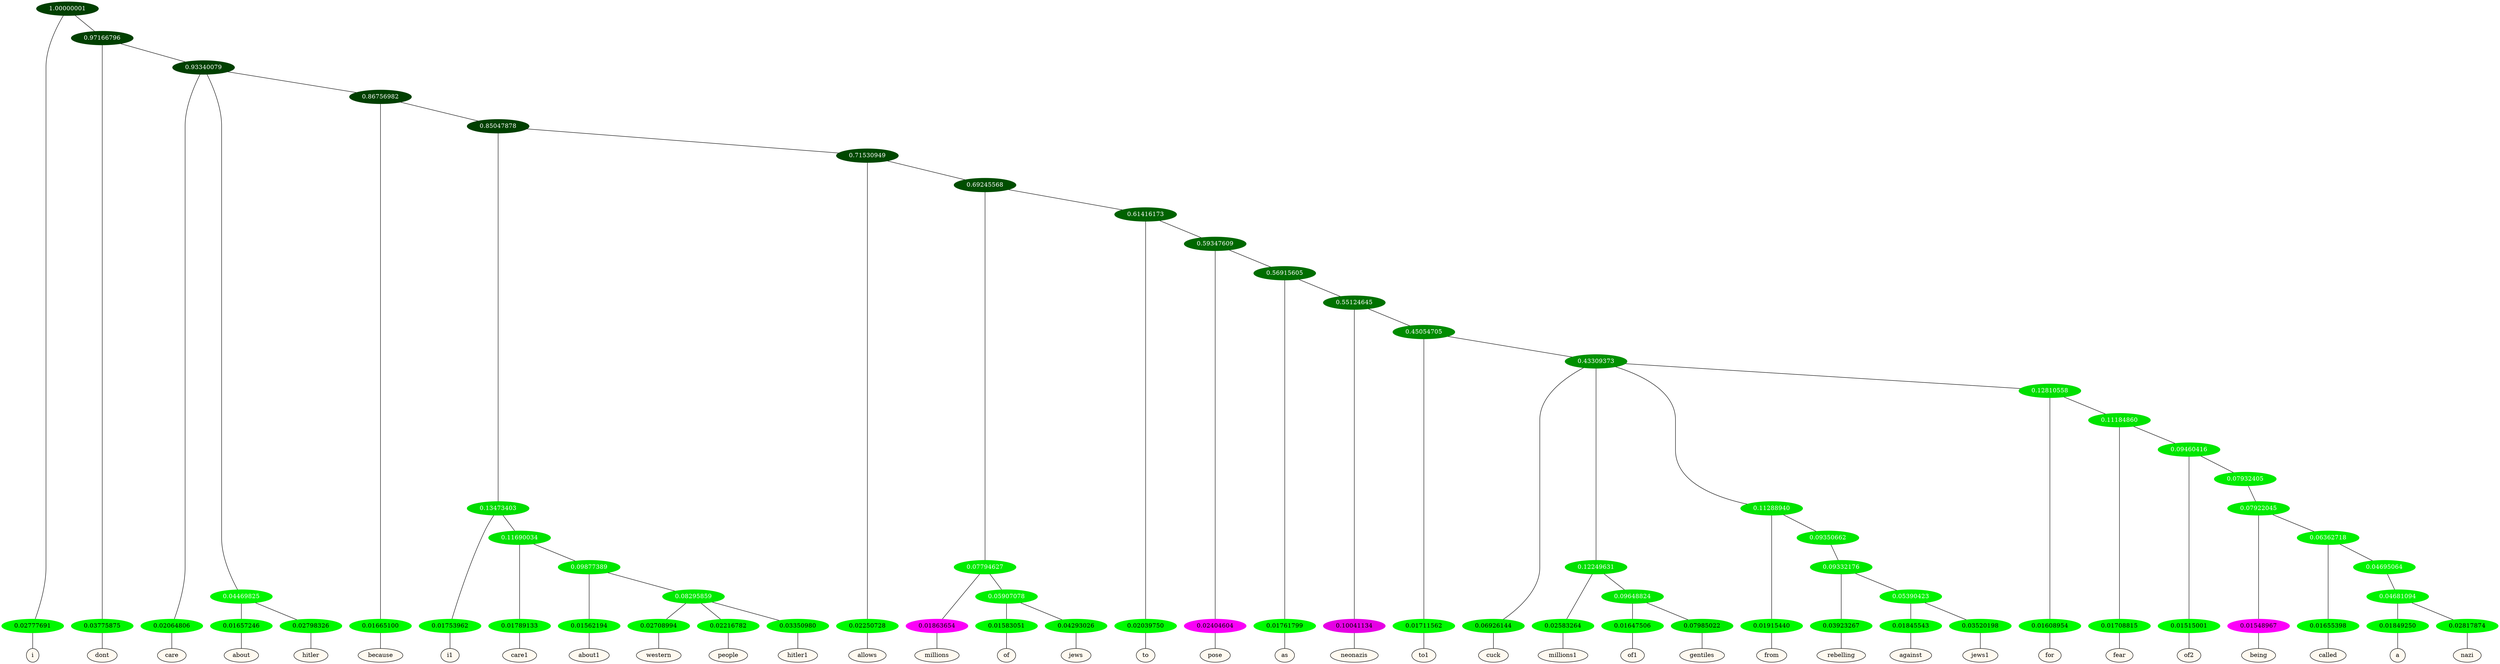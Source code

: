 graph {
	node [format=png height=0.15 nodesep=0.001 ordering=out overlap=prism overlap_scaling=0.01 ranksep=0.001 ratio=0.2 style=filled width=0.15]
	{
		rank=same
		a_w_1 [label=i color=black fillcolor=floralwhite style="filled,solid"]
		a_w_3 [label=dont color=black fillcolor=floralwhite style="filled,solid"]
		a_w_5 [label=care color=black fillcolor=floralwhite style="filled,solid"]
		a_w_8 [label=about color=black fillcolor=floralwhite style="filled,solid"]
		a_w_9 [label=hitler color=black fillcolor=floralwhite style="filled,solid"]
		a_w_10 [label=because color=black fillcolor=floralwhite style="filled,solid"]
		a_w_14 [label=i1 color=black fillcolor=floralwhite style="filled,solid"]
		a_w_18 [label=care1 color=black fillcolor=floralwhite style="filled,solid"]
		a_w_22 [label=about1 color=black fillcolor=floralwhite style="filled,solid"]
		a_w_28 [label=western color=black fillcolor=floralwhite style="filled,solid"]
		a_w_29 [label=people color=black fillcolor=floralwhite style="filled,solid"]
		a_w_30 [label=hitler1 color=black fillcolor=floralwhite style="filled,solid"]
		a_w_16 [label=allows color=black fillcolor=floralwhite style="filled,solid"]
		a_w_24 [label=millions color=black fillcolor=floralwhite style="filled,solid"]
		a_w_31 [label=of color=black fillcolor=floralwhite style="filled,solid"]
		a_w_32 [label=jews color=black fillcolor=floralwhite style="filled,solid"]
		a_w_26 [label=to color=black fillcolor=floralwhite style="filled,solid"]
		a_w_33 [label=pose color=black fillcolor=floralwhite style="filled,solid"]
		a_w_35 [label=as color=black fillcolor=floralwhite style="filled,solid"]
		a_w_37 [label=neonazis color=black fillcolor=floralwhite style="filled,solid"]
		a_w_39 [label=to1 color=black fillcolor=floralwhite style="filled,solid"]
		a_w_41 [label=cuck color=black fillcolor=floralwhite style="filled,solid"]
		a_w_45 [label=millions1 color=black fillcolor=floralwhite style="filled,solid"]
		a_w_51 [label=of1 color=black fillcolor=floralwhite style="filled,solid"]
		a_w_52 [label=gentiles color=black fillcolor=floralwhite style="filled,solid"]
		a_w_47 [label=from color=black fillcolor=floralwhite style="filled,solid"]
		a_w_56 [label=rebelling color=black fillcolor=floralwhite style="filled,solid"]
		a_w_60 [label=against color=black fillcolor=floralwhite style="filled,solid"]
		a_w_61 [label=jews1 color=black fillcolor=floralwhite style="filled,solid"]
		a_w_49 [label=for color=black fillcolor=floralwhite style="filled,solid"]
		a_w_54 [label=fear color=black fillcolor=floralwhite style="filled,solid"]
		a_w_58 [label=of2 color=black fillcolor=floralwhite style="filled,solid"]
		a_w_63 [label=being color=black fillcolor=floralwhite style="filled,solid"]
		a_w_65 [label=called color=black fillcolor=floralwhite style="filled,solid"]
		a_w_68 [label=a color=black fillcolor=floralwhite style="filled,solid"]
		a_w_69 [label=nazi color=black fillcolor=floralwhite style="filled,solid"]
	}
	a_n_1 -- a_w_1
	a_n_3 -- a_w_3
	a_n_5 -- a_w_5
	a_n_8 -- a_w_8
	a_n_9 -- a_w_9
	a_n_10 -- a_w_10
	a_n_14 -- a_w_14
	a_n_18 -- a_w_18
	a_n_22 -- a_w_22
	a_n_28 -- a_w_28
	a_n_29 -- a_w_29
	a_n_30 -- a_w_30
	a_n_16 -- a_w_16
	a_n_24 -- a_w_24
	a_n_31 -- a_w_31
	a_n_32 -- a_w_32
	a_n_26 -- a_w_26
	a_n_33 -- a_w_33
	a_n_35 -- a_w_35
	a_n_37 -- a_w_37
	a_n_39 -- a_w_39
	a_n_41 -- a_w_41
	a_n_45 -- a_w_45
	a_n_51 -- a_w_51
	a_n_52 -- a_w_52
	a_n_47 -- a_w_47
	a_n_56 -- a_w_56
	a_n_60 -- a_w_60
	a_n_61 -- a_w_61
	a_n_49 -- a_w_49
	a_n_54 -- a_w_54
	a_n_58 -- a_w_58
	a_n_63 -- a_w_63
	a_n_65 -- a_w_65
	a_n_68 -- a_w_68
	a_n_69 -- a_w_69
	{
		rank=same
		a_n_1 [label=0.02777691 color="0.334 1.000 0.972" fontcolor=black]
		a_n_3 [label=0.03775875 color="0.334 1.000 0.962" fontcolor=black]
		a_n_5 [label=0.02064806 color="0.334 1.000 0.979" fontcolor=black]
		a_n_8 [label=0.01657246 color="0.334 1.000 0.983" fontcolor=black]
		a_n_9 [label=0.02798326 color="0.334 1.000 0.972" fontcolor=black]
		a_n_10 [label=0.01665100 color="0.334 1.000 0.983" fontcolor=black]
		a_n_14 [label=0.01753962 color="0.334 1.000 0.982" fontcolor=black]
		a_n_18 [label=0.01789133 color="0.334 1.000 0.982" fontcolor=black]
		a_n_22 [label=0.01562194 color="0.334 1.000 0.984" fontcolor=black]
		a_n_28 [label=0.02708994 color="0.334 1.000 0.973" fontcolor=black]
		a_n_29 [label=0.02216782 color="0.334 1.000 0.978" fontcolor=black]
		a_n_30 [label=0.03350980 color="0.334 1.000 0.966" fontcolor=black]
		a_n_16 [label=0.02250728 color="0.334 1.000 0.977" fontcolor=black]
		a_n_24 [label=0.01863654 color="0.835 1.000 0.981" fontcolor=black]
		a_n_31 [label=0.01583051 color="0.334 1.000 0.984" fontcolor=black]
		a_n_32 [label=0.04293026 color="0.334 1.000 0.957" fontcolor=black]
		a_n_26 [label=0.02039750 color="0.334 1.000 0.980" fontcolor=black]
		a_n_33 [label=0.02404604 color="0.835 1.000 0.976" fontcolor=black]
		a_n_35 [label=0.01761799 color="0.334 1.000 0.982" fontcolor=black]
		a_n_37 [label=0.10041134 color="0.835 1.000 0.900" fontcolor=black]
		a_n_39 [label=0.01711562 color="0.334 1.000 0.983" fontcolor=black]
		a_n_41 [label=0.06926144 color="0.334 1.000 0.931" fontcolor=black]
		a_n_45 [label=0.02583264 color="0.334 1.000 0.974" fontcolor=black]
		a_n_51 [label=0.01647506 color="0.334 1.000 0.984" fontcolor=black]
		a_n_52 [label=0.07985022 color="0.334 1.000 0.920" fontcolor=black]
		a_n_47 [label=0.01915440 color="0.334 1.000 0.981" fontcolor=black]
		a_n_56 [label=0.03923267 color="0.334 1.000 0.961" fontcolor=black]
		a_n_60 [label=0.01845543 color="0.334 1.000 0.982" fontcolor=black]
		a_n_61 [label=0.03520198 color="0.334 1.000 0.965" fontcolor=black]
		a_n_49 [label=0.01608954 color="0.334 1.000 0.984" fontcolor=black]
		a_n_54 [label=0.01708815 color="0.334 1.000 0.983" fontcolor=black]
		a_n_58 [label=0.01515001 color="0.334 1.000 0.985" fontcolor=black]
		a_n_63 [label=0.01548967 color="0.835 1.000 0.985" fontcolor=black]
		a_n_65 [label=0.01655398 color="0.334 1.000 0.983" fontcolor=black]
		a_n_68 [label=0.01849250 color="0.334 1.000 0.982" fontcolor=black]
		a_n_69 [label=0.02817874 color="0.334 1.000 0.972" fontcolor=black]
	}
	a_n_0 [label=1.00000001 color="0.334 1.000 0.250" fontcolor=grey99]
	a_n_0 -- a_n_1
	a_n_2 [label=0.97166796 color="0.334 1.000 0.250" fontcolor=grey99]
	a_n_0 -- a_n_2
	a_n_2 -- a_n_3
	a_n_4 [label=0.93340079 color="0.334 1.000 0.250" fontcolor=grey99]
	a_n_2 -- a_n_4
	a_n_4 -- a_n_5
	a_n_6 [label=0.04469825 color="0.334 1.000 0.955" fontcolor=grey99]
	a_n_4 -- a_n_6
	a_n_7 [label=0.86756982 color="0.334 1.000 0.250" fontcolor=grey99]
	a_n_4 -- a_n_7
	a_n_6 -- a_n_8
	a_n_6 -- a_n_9
	a_n_7 -- a_n_10
	a_n_11 [label=0.85047878 color="0.334 1.000 0.250" fontcolor=grey99]
	a_n_7 -- a_n_11
	a_n_12 [label=0.13473403 color="0.334 1.000 0.865" fontcolor=grey99]
	a_n_11 -- a_n_12
	a_n_13 [label=0.71530949 color="0.334 1.000 0.285" fontcolor=grey99]
	a_n_11 -- a_n_13
	a_n_12 -- a_n_14
	a_n_15 [label=0.11690034 color="0.334 1.000 0.883" fontcolor=grey99]
	a_n_12 -- a_n_15
	a_n_13 -- a_n_16
	a_n_17 [label=0.69245568 color="0.334 1.000 0.308" fontcolor=grey99]
	a_n_13 -- a_n_17
	a_n_15 -- a_n_18
	a_n_19 [label=0.09877389 color="0.334 1.000 0.901" fontcolor=grey99]
	a_n_15 -- a_n_19
	a_n_20 [label=0.07794627 color="0.334 1.000 0.922" fontcolor=grey99]
	a_n_17 -- a_n_20
	a_n_21 [label=0.61416173 color="0.334 1.000 0.386" fontcolor=grey99]
	a_n_17 -- a_n_21
	a_n_19 -- a_n_22
	a_n_23 [label=0.08295859 color="0.334 1.000 0.917" fontcolor=grey99]
	a_n_19 -- a_n_23
	a_n_20 -- a_n_24
	a_n_25 [label=0.05907078 color="0.334 1.000 0.941" fontcolor=grey99]
	a_n_20 -- a_n_25
	a_n_21 -- a_n_26
	a_n_27 [label=0.59347609 color="0.334 1.000 0.407" fontcolor=grey99]
	a_n_21 -- a_n_27
	a_n_23 -- a_n_28
	a_n_23 -- a_n_29
	a_n_23 -- a_n_30
	a_n_25 -- a_n_31
	a_n_25 -- a_n_32
	a_n_27 -- a_n_33
	a_n_34 [label=0.56915605 color="0.334 1.000 0.431" fontcolor=grey99]
	a_n_27 -- a_n_34
	a_n_34 -- a_n_35
	a_n_36 [label=0.55124645 color="0.334 1.000 0.449" fontcolor=grey99]
	a_n_34 -- a_n_36
	a_n_36 -- a_n_37
	a_n_38 [label=0.45054705 color="0.334 1.000 0.549" fontcolor=grey99]
	a_n_36 -- a_n_38
	a_n_38 -- a_n_39
	a_n_40 [label=0.43309373 color="0.334 1.000 0.567" fontcolor=grey99]
	a_n_38 -- a_n_40
	a_n_40 -- a_n_41
	a_n_42 [label=0.12249631 color="0.334 1.000 0.878" fontcolor=grey99]
	a_n_40 -- a_n_42
	a_n_43 [label=0.11288940 color="0.334 1.000 0.887" fontcolor=grey99]
	a_n_40 -- a_n_43
	a_n_44 [label=0.12810558 color="0.334 1.000 0.872" fontcolor=grey99]
	a_n_40 -- a_n_44
	a_n_42 -- a_n_45
	a_n_46 [label=0.09648824 color="0.334 1.000 0.904" fontcolor=grey99]
	a_n_42 -- a_n_46
	a_n_43 -- a_n_47
	a_n_48 [label=0.09350662 color="0.334 1.000 0.906" fontcolor=grey99]
	a_n_43 -- a_n_48
	a_n_44 -- a_n_49
	a_n_50 [label=0.11184860 color="0.334 1.000 0.888" fontcolor=grey99]
	a_n_44 -- a_n_50
	a_n_46 -- a_n_51
	a_n_46 -- a_n_52
	a_n_53 [label=0.09332176 color="0.334 1.000 0.907" fontcolor=grey99]
	a_n_48 -- a_n_53
	a_n_50 -- a_n_54
	a_n_55 [label=0.09460416 color="0.334 1.000 0.905" fontcolor=grey99]
	a_n_50 -- a_n_55
	a_n_53 -- a_n_56
	a_n_57 [label=0.05390423 color="0.334 1.000 0.946" fontcolor=grey99]
	a_n_53 -- a_n_57
	a_n_55 -- a_n_58
	a_n_59 [label=0.07932405 color="0.334 1.000 0.921" fontcolor=grey99]
	a_n_55 -- a_n_59
	a_n_57 -- a_n_60
	a_n_57 -- a_n_61
	a_n_62 [label=0.07922045 color="0.334 1.000 0.921" fontcolor=grey99]
	a_n_59 -- a_n_62
	a_n_62 -- a_n_63
	a_n_64 [label=0.06362718 color="0.334 1.000 0.936" fontcolor=grey99]
	a_n_62 -- a_n_64
	a_n_64 -- a_n_65
	a_n_66 [label=0.04695064 color="0.334 1.000 0.953" fontcolor=grey99]
	a_n_64 -- a_n_66
	a_n_67 [label=0.04681094 color="0.334 1.000 0.953" fontcolor=grey99]
	a_n_66 -- a_n_67
	a_n_67 -- a_n_68
	a_n_67 -- a_n_69
}
